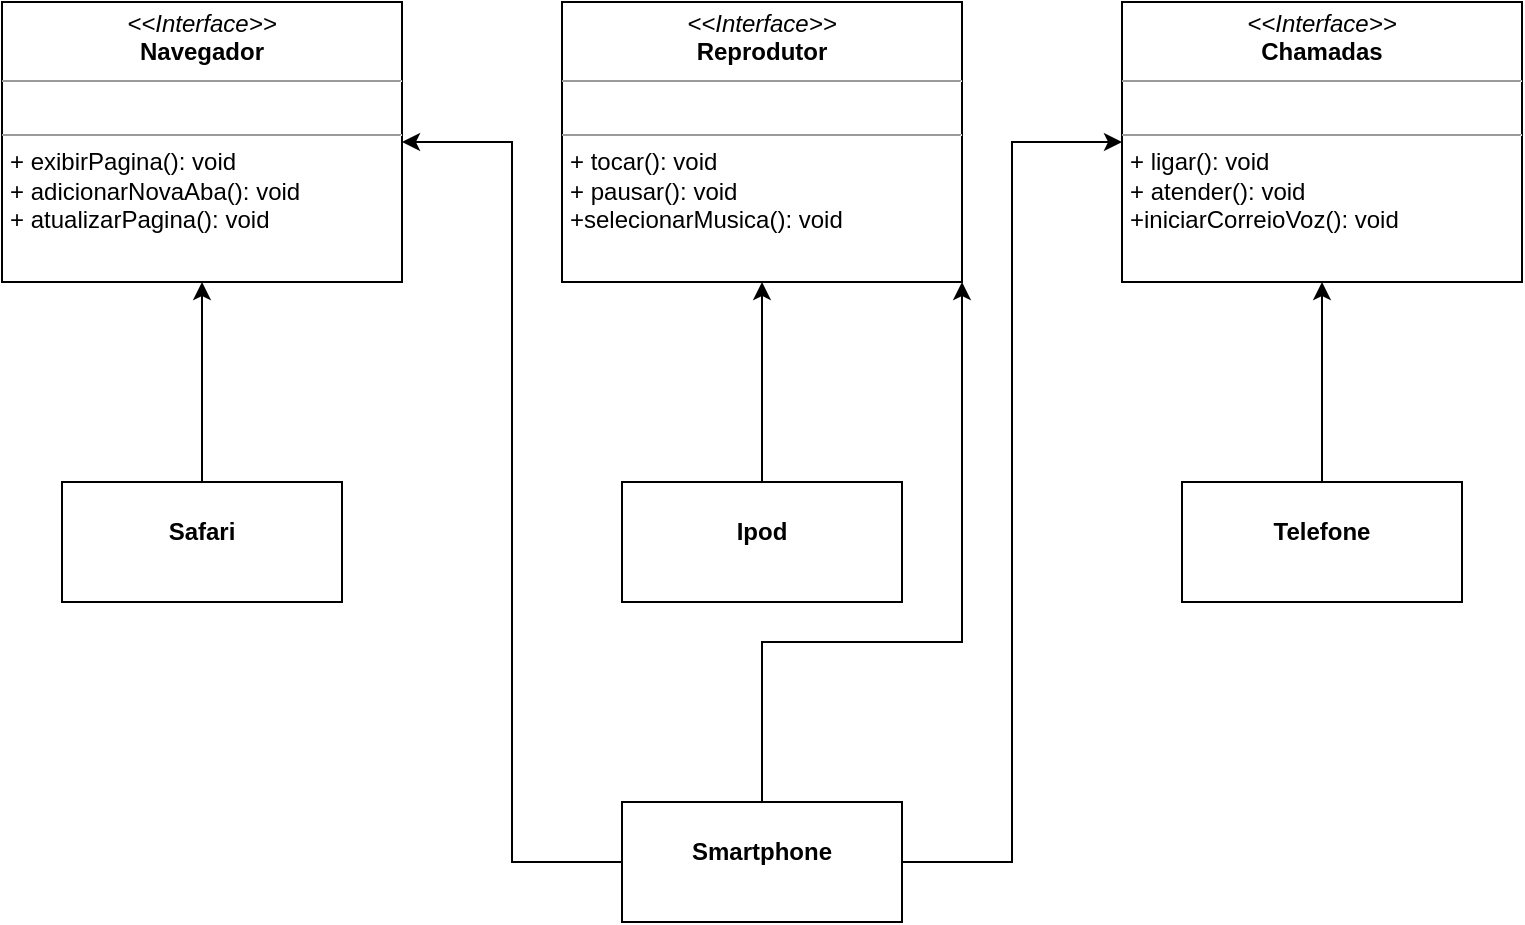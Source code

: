 <mxfile version="21.6.6" type="device">
  <diagram id="C5RBs43oDa-KdzZeNtuy" name="Page-1">
    <mxGraphModel dx="2033" dy="1118" grid="1" gridSize="10" guides="1" tooltips="1" connect="1" arrows="1" fold="1" page="1" pageScale="1" pageWidth="827" pageHeight="1169" math="0" shadow="0">
      <root>
        <mxCell id="WIyWlLk6GJQsqaUBKTNV-0" />
        <mxCell id="WIyWlLk6GJQsqaUBKTNV-1" parent="WIyWlLk6GJQsqaUBKTNV-0" />
        <mxCell id="A7DJ8v4tVT0hwTLoTHV0-9" value="&lt;p style=&quot;margin:0px;margin-top:4px;text-align:center;&quot;&gt;&lt;i&gt;&amp;lt;&amp;lt;Interface&amp;gt;&amp;gt;&lt;/i&gt;&lt;br&gt;&lt;b&gt;Navegador&lt;/b&gt;&lt;/p&gt;&lt;hr size=&quot;1&quot;&gt;&lt;p style=&quot;margin:0px;margin-left:4px;&quot;&gt;&amp;nbsp;&lt;/p&gt;&lt;hr size=&quot;1&quot;&gt;&lt;p style=&quot;margin:0px;margin-left:4px;&quot;&gt;+ exibirPagina(): void&lt;br&gt;+ adicionarNovaAba(): void&lt;/p&gt;&lt;p style=&quot;margin:0px;margin-left:4px;&quot;&gt;+ atualizarPagina(): void&lt;/p&gt;" style="verticalAlign=top;align=left;overflow=fill;fontSize=12;fontFamily=Helvetica;html=1;whiteSpace=wrap;" vertex="1" parent="WIyWlLk6GJQsqaUBKTNV-1">
          <mxGeometry x="40" y="40" width="200" height="140" as="geometry" />
        </mxCell>
        <mxCell id="A7DJ8v4tVT0hwTLoTHV0-10" value="&lt;p style=&quot;margin:0px;margin-top:4px;text-align:center;&quot;&gt;&lt;i&gt;&amp;lt;&amp;lt;Interface&amp;gt;&amp;gt;&lt;/i&gt;&lt;br&gt;&lt;b&gt;Reprodutor&lt;/b&gt;&lt;/p&gt;&lt;hr size=&quot;1&quot;&gt;&lt;p style=&quot;margin:0px;margin-left:4px;&quot;&gt;&lt;br&gt;&lt;/p&gt;&lt;hr size=&quot;1&quot;&gt;&lt;p style=&quot;margin:0px;margin-left:4px;&quot;&gt;+ tocar(): void&lt;br&gt;+ pausar(): void&lt;/p&gt;&lt;p style=&quot;margin:0px;margin-left:4px;&quot;&gt;+selecionarMusica(): void&lt;/p&gt;" style="verticalAlign=top;align=left;overflow=fill;fontSize=12;fontFamily=Helvetica;html=1;whiteSpace=wrap;" vertex="1" parent="WIyWlLk6GJQsqaUBKTNV-1">
          <mxGeometry x="320" y="40" width="200" height="140" as="geometry" />
        </mxCell>
        <mxCell id="A7DJ8v4tVT0hwTLoTHV0-11" value="&lt;p style=&quot;margin:0px;margin-top:4px;text-align:center;&quot;&gt;&lt;i&gt;&amp;lt;&amp;lt;Interface&amp;gt;&amp;gt;&lt;/i&gt;&lt;br&gt;&lt;b&gt;Chamadas&lt;/b&gt;&lt;/p&gt;&lt;hr size=&quot;1&quot;&gt;&lt;p style=&quot;margin:0px;margin-left:4px;&quot;&gt;&lt;br&gt;&lt;/p&gt;&lt;hr size=&quot;1&quot;&gt;&lt;p style=&quot;margin:0px;margin-left:4px;&quot;&gt;+ ligar(): void&lt;br&gt;+ atender(): void&lt;/p&gt;&lt;p style=&quot;margin:0px;margin-left:4px;&quot;&gt;+iniciarCorreioVoz(): void&lt;/p&gt;" style="verticalAlign=top;align=left;overflow=fill;fontSize=12;fontFamily=Helvetica;html=1;whiteSpace=wrap;" vertex="1" parent="WIyWlLk6GJQsqaUBKTNV-1">
          <mxGeometry x="600" y="40" width="200" height="140" as="geometry" />
        </mxCell>
        <mxCell id="A7DJ8v4tVT0hwTLoTHV0-18" style="edgeStyle=orthogonalEdgeStyle;rounded=0;orthogonalLoop=1;jettySize=auto;html=1;entryX=0.5;entryY=1;entryDx=0;entryDy=0;" edge="1" parent="WIyWlLk6GJQsqaUBKTNV-1" source="A7DJ8v4tVT0hwTLoTHV0-12" target="A7DJ8v4tVT0hwTLoTHV0-9">
          <mxGeometry relative="1" as="geometry" />
        </mxCell>
        <mxCell id="A7DJ8v4tVT0hwTLoTHV0-12" value="&lt;p style=&quot;margin:0px;margin-top:4px;text-align:center;&quot;&gt;&lt;br&gt;&lt;b&gt;Safari&lt;/b&gt;&lt;/p&gt;" style="verticalAlign=top;align=left;overflow=fill;fontSize=12;fontFamily=Helvetica;html=1;whiteSpace=wrap;" vertex="1" parent="WIyWlLk6GJQsqaUBKTNV-1">
          <mxGeometry x="70" y="280" width="140" height="60" as="geometry" />
        </mxCell>
        <mxCell id="A7DJ8v4tVT0hwTLoTHV0-19" style="edgeStyle=orthogonalEdgeStyle;rounded=0;orthogonalLoop=1;jettySize=auto;html=1;entryX=0.5;entryY=1;entryDx=0;entryDy=0;" edge="1" parent="WIyWlLk6GJQsqaUBKTNV-1" source="A7DJ8v4tVT0hwTLoTHV0-13" target="A7DJ8v4tVT0hwTLoTHV0-10">
          <mxGeometry relative="1" as="geometry" />
        </mxCell>
        <mxCell id="A7DJ8v4tVT0hwTLoTHV0-13" value="&lt;p style=&quot;margin:0px;margin-top:4px;text-align:center;&quot;&gt;&lt;br&gt;&lt;b&gt;Ipod&lt;/b&gt;&lt;/p&gt;" style="verticalAlign=top;align=left;overflow=fill;fontSize=12;fontFamily=Helvetica;html=1;whiteSpace=wrap;" vertex="1" parent="WIyWlLk6GJQsqaUBKTNV-1">
          <mxGeometry x="350" y="280" width="140" height="60" as="geometry" />
        </mxCell>
        <mxCell id="A7DJ8v4tVT0hwTLoTHV0-20" style="edgeStyle=orthogonalEdgeStyle;rounded=0;orthogonalLoop=1;jettySize=auto;html=1;entryX=0.5;entryY=1;entryDx=0;entryDy=0;" edge="1" parent="WIyWlLk6GJQsqaUBKTNV-1" source="A7DJ8v4tVT0hwTLoTHV0-14" target="A7DJ8v4tVT0hwTLoTHV0-11">
          <mxGeometry relative="1" as="geometry" />
        </mxCell>
        <mxCell id="A7DJ8v4tVT0hwTLoTHV0-14" value="&lt;p style=&quot;margin:0px;margin-top:4px;text-align:center;&quot;&gt;&lt;br&gt;&lt;b&gt;Telefone&lt;/b&gt;&lt;/p&gt;" style="verticalAlign=top;align=left;overflow=fill;fontSize=12;fontFamily=Helvetica;html=1;whiteSpace=wrap;" vertex="1" parent="WIyWlLk6GJQsqaUBKTNV-1">
          <mxGeometry x="630" y="280" width="140" height="60" as="geometry" />
        </mxCell>
        <mxCell id="A7DJ8v4tVT0hwTLoTHV0-23" style="edgeStyle=orthogonalEdgeStyle;rounded=0;orthogonalLoop=1;jettySize=auto;html=1;entryX=1;entryY=1;entryDx=0;entryDy=0;" edge="1" parent="WIyWlLk6GJQsqaUBKTNV-1" source="A7DJ8v4tVT0hwTLoTHV0-22" target="A7DJ8v4tVT0hwTLoTHV0-10">
          <mxGeometry relative="1" as="geometry">
            <Array as="points">
              <mxPoint x="420" y="360" />
              <mxPoint x="520" y="360" />
            </Array>
          </mxGeometry>
        </mxCell>
        <mxCell id="A7DJ8v4tVT0hwTLoTHV0-24" style="edgeStyle=orthogonalEdgeStyle;rounded=0;orthogonalLoop=1;jettySize=auto;html=1;entryX=0;entryY=0.5;entryDx=0;entryDy=0;" edge="1" parent="WIyWlLk6GJQsqaUBKTNV-1" source="A7DJ8v4tVT0hwTLoTHV0-22" target="A7DJ8v4tVT0hwTLoTHV0-11">
          <mxGeometry relative="1" as="geometry" />
        </mxCell>
        <mxCell id="A7DJ8v4tVT0hwTLoTHV0-25" style="edgeStyle=orthogonalEdgeStyle;rounded=0;orthogonalLoop=1;jettySize=auto;html=1;entryX=1;entryY=0.5;entryDx=0;entryDy=0;" edge="1" parent="WIyWlLk6GJQsqaUBKTNV-1" source="A7DJ8v4tVT0hwTLoTHV0-22" target="A7DJ8v4tVT0hwTLoTHV0-9">
          <mxGeometry relative="1" as="geometry" />
        </mxCell>
        <mxCell id="A7DJ8v4tVT0hwTLoTHV0-22" value="&lt;p style=&quot;margin:0px;margin-top:4px;text-align:center;&quot;&gt;&lt;br&gt;&lt;b&gt;Smartphone&lt;/b&gt;&lt;/p&gt;" style="verticalAlign=top;align=left;overflow=fill;fontSize=12;fontFamily=Helvetica;html=1;whiteSpace=wrap;" vertex="1" parent="WIyWlLk6GJQsqaUBKTNV-1">
          <mxGeometry x="350" y="440" width="140" height="60" as="geometry" />
        </mxCell>
      </root>
    </mxGraphModel>
  </diagram>
</mxfile>
